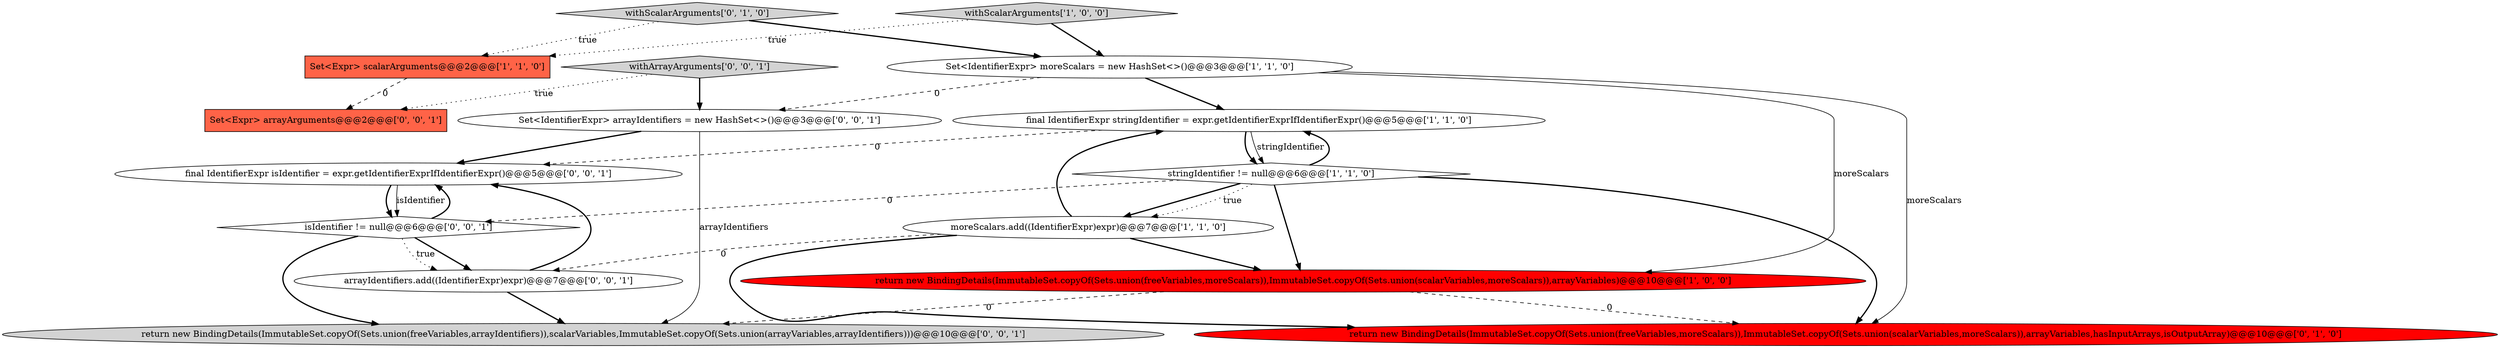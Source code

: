 digraph {
7 [style = filled, label = "withScalarArguments['0', '1', '0']", fillcolor = lightgray, shape = diamond image = "AAA0AAABBB2BBB"];
12 [style = filled, label = "isIdentifier != null@@@6@@@['0', '0', '1']", fillcolor = white, shape = diamond image = "AAA0AAABBB3BBB"];
10 [style = filled, label = "arrayIdentifiers.add((IdentifierExpr)expr)@@@7@@@['0', '0', '1']", fillcolor = white, shape = ellipse image = "AAA0AAABBB3BBB"];
8 [style = filled, label = "return new BindingDetails(ImmutableSet.copyOf(Sets.union(freeVariables,moreScalars)),ImmutableSet.copyOf(Sets.union(scalarVariables,moreScalars)),arrayVariables,hasInputArrays,isOutputArray)@@@10@@@['0', '1', '0']", fillcolor = red, shape = ellipse image = "AAA1AAABBB2BBB"];
13 [style = filled, label = "return new BindingDetails(ImmutableSet.copyOf(Sets.union(freeVariables,arrayIdentifiers)),scalarVariables,ImmutableSet.copyOf(Sets.union(arrayVariables,arrayIdentifiers)))@@@10@@@['0', '0', '1']", fillcolor = lightgray, shape = ellipse image = "AAA0AAABBB3BBB"];
1 [style = filled, label = "Set<IdentifierExpr> moreScalars = new HashSet<>()@@@3@@@['1', '1', '0']", fillcolor = white, shape = ellipse image = "AAA0AAABBB1BBB"];
2 [style = filled, label = "stringIdentifier != null@@@6@@@['1', '1', '0']", fillcolor = white, shape = diamond image = "AAA0AAABBB1BBB"];
11 [style = filled, label = "Set<Expr> arrayArguments@@@2@@@['0', '0', '1']", fillcolor = tomato, shape = box image = "AAA0AAABBB3BBB"];
15 [style = filled, label = "Set<IdentifierExpr> arrayIdentifiers = new HashSet<>()@@@3@@@['0', '0', '1']", fillcolor = white, shape = ellipse image = "AAA0AAABBB3BBB"];
3 [style = filled, label = "moreScalars.add((IdentifierExpr)expr)@@@7@@@['1', '1', '0']", fillcolor = white, shape = ellipse image = "AAA0AAABBB1BBB"];
4 [style = filled, label = "withScalarArguments['1', '0', '0']", fillcolor = lightgray, shape = diamond image = "AAA0AAABBB1BBB"];
0 [style = filled, label = "return new BindingDetails(ImmutableSet.copyOf(Sets.union(freeVariables,moreScalars)),ImmutableSet.copyOf(Sets.union(scalarVariables,moreScalars)),arrayVariables)@@@10@@@['1', '0', '0']", fillcolor = red, shape = ellipse image = "AAA1AAABBB1BBB"];
5 [style = filled, label = "Set<Expr> scalarArguments@@@2@@@['1', '1', '0']", fillcolor = tomato, shape = box image = "AAA0AAABBB1BBB"];
6 [style = filled, label = "final IdentifierExpr stringIdentifier = expr.getIdentifierExprIfIdentifierExpr()@@@5@@@['1', '1', '0']", fillcolor = white, shape = ellipse image = "AAA0AAABBB1BBB"];
9 [style = filled, label = "withArrayArguments['0', '0', '1']", fillcolor = lightgray, shape = diamond image = "AAA0AAABBB3BBB"];
14 [style = filled, label = "final IdentifierExpr isIdentifier = expr.getIdentifierExprIfIdentifierExpr()@@@5@@@['0', '0', '1']", fillcolor = white, shape = ellipse image = "AAA0AAABBB3BBB"];
2->3 [style = dotted, label="true"];
4->5 [style = dotted, label="true"];
7->1 [style = bold, label=""];
15->14 [style = bold, label=""];
1->0 [style = solid, label="moreScalars"];
10->14 [style = bold, label=""];
1->8 [style = solid, label="moreScalars"];
2->6 [style = bold, label=""];
1->15 [style = dashed, label="0"];
15->13 [style = solid, label="arrayIdentifiers"];
2->3 [style = bold, label=""];
9->11 [style = dotted, label="true"];
3->6 [style = bold, label=""];
6->14 [style = dashed, label="0"];
3->0 [style = bold, label=""];
7->5 [style = dotted, label="true"];
6->2 [style = bold, label=""];
12->13 [style = bold, label=""];
2->12 [style = dashed, label="0"];
2->0 [style = bold, label=""];
1->6 [style = bold, label=""];
12->10 [style = bold, label=""];
12->10 [style = dotted, label="true"];
10->13 [style = bold, label=""];
5->11 [style = dashed, label="0"];
9->15 [style = bold, label=""];
3->8 [style = bold, label=""];
14->12 [style = bold, label=""];
0->13 [style = dashed, label="0"];
12->14 [style = bold, label=""];
0->8 [style = dashed, label="0"];
4->1 [style = bold, label=""];
3->10 [style = dashed, label="0"];
6->2 [style = solid, label="stringIdentifier"];
14->12 [style = solid, label="isIdentifier"];
2->8 [style = bold, label=""];
}
